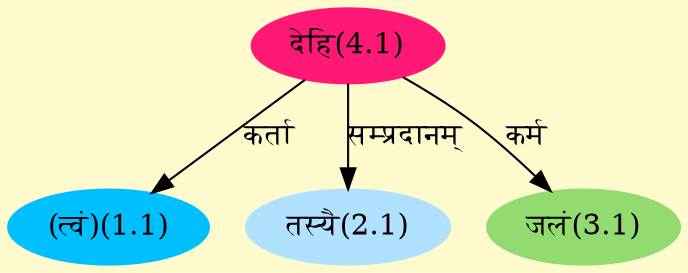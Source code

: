 digraph G{
rankdir=BT;
 compound=true;
 bgcolor="lemonchiffon1";
Node1_1 [style=filled, color="#00BFFF" label = "(त्वं)(1.1)"]
Node4_1 [style=filled, color="#FF1975" label = "देहि(4.1)"]
Node2_1 [style=filled, color="#B0E2FF" label = "तस्यै(2.1)"]
Node3_1 [style=filled, color="#93DB70" label = "जलं(3.1)"]
/* Start of Relations section */

Node1_1 -> Node4_1 [  label="कर्ता"  dir="back" ]
Node2_1 -> Node4_1 [  label="सम्प्रदानम्"  dir="back" ]
Node3_1 -> Node4_1 [  label="कर्म"  dir="back" ]
}
